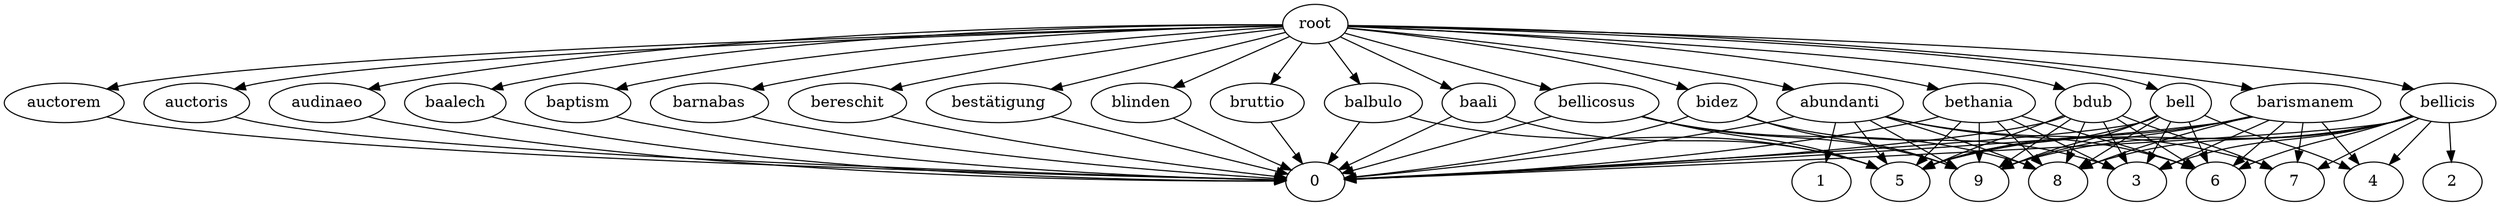 strict digraph  {
root;
abundanti;
0;
1;
5;
6;
7;
8;
9;
auctorem;
auctoris;
audinaeo;
baalech;
baali;
balbulo;
baptism;
barismanem;
3;
4;
barnabas;
bdub;
bell;
bellicis;
2;
bellicosus;
bereschit;
"bestätigung";
bethania;
bidez;
blinden;
bruttio;
root -> abundanti;
root -> auctorem;
root -> auctoris;
root -> audinaeo;
root -> baalech;
root -> baali;
root -> balbulo;
root -> baptism;
root -> barismanem;
root -> barnabas;
root -> bdub;
root -> bell;
root -> bellicis;
root -> bellicosus;
root -> bereschit;
root -> "bestätigung";
root -> bethania;
root -> bidez;
root -> blinden;
root -> bruttio;
abundanti -> 0;
abundanti -> 1;
abundanti -> 5;
abundanti -> 6;
abundanti -> 7;
abundanti -> 8;
abundanti -> 9;
auctorem -> 0;
auctoris -> 0;
audinaeo -> 0;
baalech -> 0;
baali -> 0;
baali -> 5;
balbulo -> 0;
balbulo -> 5;
baptism -> 0;
barismanem -> 0;
barismanem -> 3;
barismanem -> 4;
barismanem -> 5;
barismanem -> 6;
barismanem -> 7;
barismanem -> 8;
barismanem -> 9;
barnabas -> 0;
bdub -> 0;
bdub -> 3;
bdub -> 5;
bdub -> 6;
bdub -> 7;
bdub -> 8;
bdub -> 9;
bell -> 0;
bell -> 3;
bell -> 4;
bell -> 5;
bell -> 6;
bell -> 8;
bell -> 9;
bellicis -> 0;
bellicis -> 2;
bellicis -> 3;
bellicis -> 4;
bellicis -> 5;
bellicis -> 6;
bellicis -> 7;
bellicis -> 8;
bellicis -> 9;
bellicosus -> 0;
bellicosus -> 8;
bellicosus -> 5;
bellicosus -> 9;
bereschit -> 0;
"bestätigung" -> 0;
bethania -> 0;
bethania -> 3;
bethania -> 5;
bethania -> 6;
bethania -> 8;
bethania -> 9;
bidez -> 0;
bidez -> 9;
bidez -> 3;
blinden -> 0;
bruttio -> 0;
}
